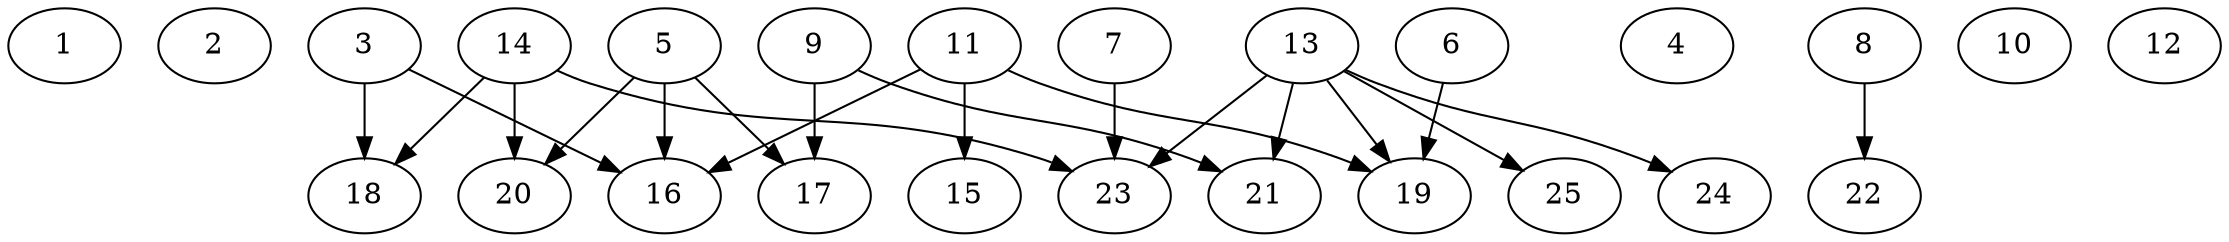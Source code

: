 // DAG automatically generated by daggen at Tue Jul 18 11:30:58 2017
// ./daggen --dot -n 25 --fat 0.8 --regular 0.8 --density 0.2 --jump 4 
digraph G {
  1 [size="549755813888", alpha="0.06"]
  2 [size="1123472753", alpha="0.08"]
  3 [size="40697959995", alpha="0.01"]
  3 -> 16 [size ="75497472"]
  3 -> 18 [size ="75497472"]
  4 [size="28991029248", alpha="0.04"]
  5 [size="368293445632", alpha="0.16"]
  5 -> 16 [size ="411041792"]
  5 -> 17 [size ="411041792"]
  5 -> 20 [size ="411041792"]
  6 [size="373094535451", alpha="0.14"]
  6 -> 19 [size ="301989888"]
  7 [size="231928233984", alpha="0.12"]
  7 -> 23 [size ="301989888"]
  8 [size="7834316831", alpha="0.07"]
  8 -> 22 [size ="411041792"]
  9 [size="7301429609", alpha="0.13"]
  9 -> 17 [size ="411041792"]
  9 -> 21 [size ="411041792"]
  10 [size="5807356188", alpha="0.15"]
  11 [size="11565399991", alpha="0.11"]
  11 -> 15 [size ="209715200"]
  11 -> 16 [size ="209715200"]
  11 -> 19 [size ="209715200"]
  12 [size="26792798666", alpha="0.06"]
  13 [size="35300678597", alpha="0.09"]
  13 -> 19 [size ="838860800"]
  13 -> 21 [size ="838860800"]
  13 -> 23 [size ="838860800"]
  13 -> 24 [size ="838860800"]
  13 -> 25 [size ="838860800"]
  14 [size="134217728000", alpha="0.17"]
  14 -> 18 [size ="209715200"]
  14 -> 20 [size ="209715200"]
  14 -> 23 [size ="209715200"]
  15 [size="16119321747", alpha="0.11"]
  16 [size="187855785305", alpha="0.02"]
  17 [size="292836520399", alpha="0.02"]
  18 [size="20270250755", alpha="0.01"]
  19 [size="18341386729", alpha="0.07"]
  20 [size="138845651468", alpha="0.06"]
  21 [size="43767941794", alpha="0.06"]
  22 [size="782757789696", alpha="0.13"]
  23 [size="2929053846", alpha="0.13"]
  24 [size="782757789696", alpha="0.06"]
  25 [size="354452994767", alpha="0.05"]
}
